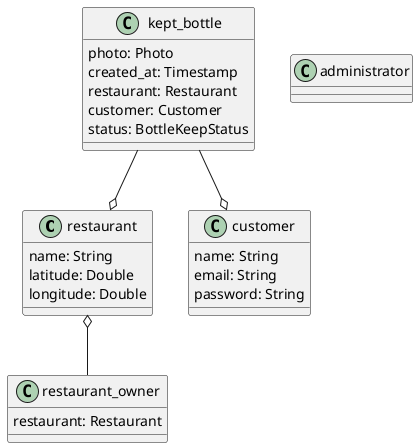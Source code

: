 @startuml

class restaurant {
  name: String
  latitude: Double
  longitude: Double
}

class restaurant_owner {
  restaurant: Restaurant
}

class customer {
  name: String
  email: String
  password: String
}

class kept_bottle {
  photo: Photo
  created_at: Timestamp
  restaurant: Restaurant
  customer: Customer
  status: BottleKeepStatus
}

class administrator {

}

restaurant o-- restaurant_owner
kept_bottle --o restaurant
kept_bottle --o customer

@enduml
